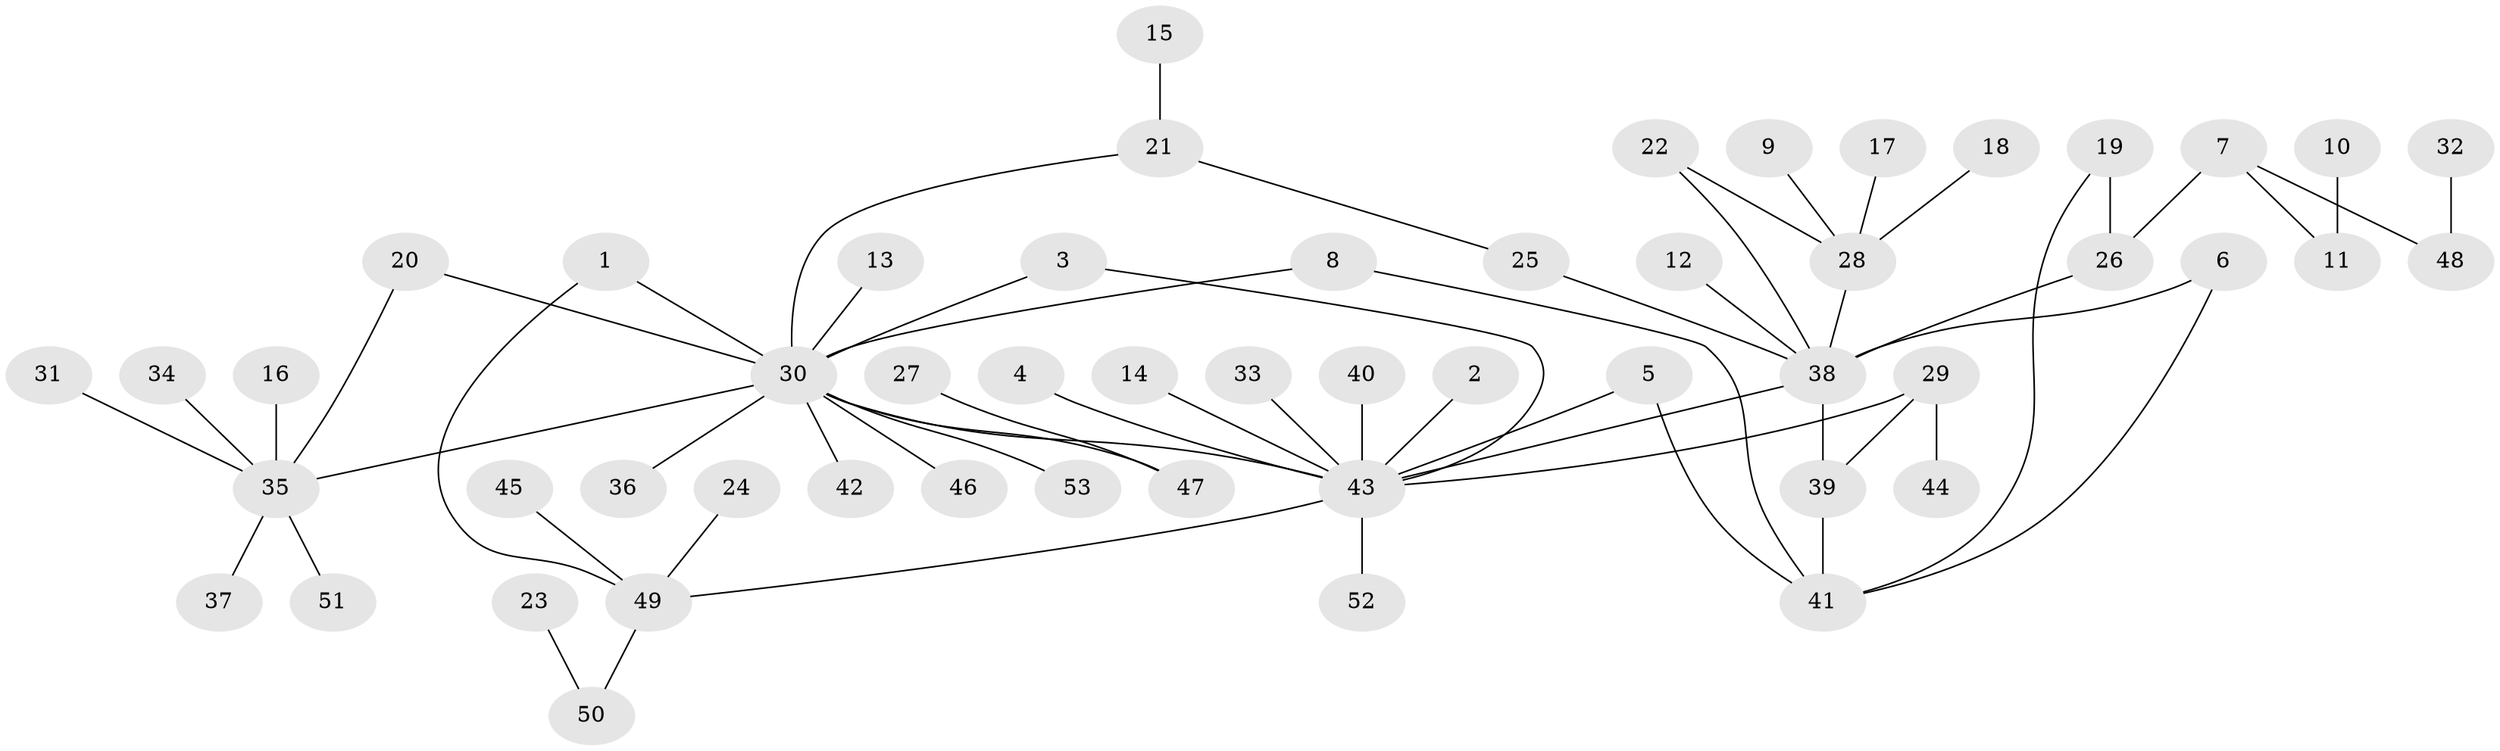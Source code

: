 // original degree distribution, {14: 0.009523809523809525, 7: 0.01904761904761905, 10: 0.009523809523809525, 4: 0.06666666666666667, 2: 0.18095238095238095, 1: 0.5904761904761905, 3: 0.08571428571428572, 15: 0.009523809523809525, 5: 0.009523809523809525, 9: 0.009523809523809525, 6: 0.009523809523809525}
// Generated by graph-tools (version 1.1) at 2025/01/03/09/25 03:01:49]
// undirected, 53 vertices, 62 edges
graph export_dot {
graph [start="1"]
  node [color=gray90,style=filled];
  1;
  2;
  3;
  4;
  5;
  6;
  7;
  8;
  9;
  10;
  11;
  12;
  13;
  14;
  15;
  16;
  17;
  18;
  19;
  20;
  21;
  22;
  23;
  24;
  25;
  26;
  27;
  28;
  29;
  30;
  31;
  32;
  33;
  34;
  35;
  36;
  37;
  38;
  39;
  40;
  41;
  42;
  43;
  44;
  45;
  46;
  47;
  48;
  49;
  50;
  51;
  52;
  53;
  1 -- 30 [weight=1.0];
  1 -- 49 [weight=1.0];
  2 -- 43 [weight=1.0];
  3 -- 30 [weight=1.0];
  3 -- 43 [weight=1.0];
  4 -- 43 [weight=1.0];
  5 -- 41 [weight=1.0];
  5 -- 43 [weight=1.0];
  6 -- 38 [weight=1.0];
  6 -- 41 [weight=1.0];
  7 -- 11 [weight=1.0];
  7 -- 26 [weight=1.0];
  7 -- 48 [weight=1.0];
  8 -- 30 [weight=1.0];
  8 -- 41 [weight=1.0];
  9 -- 28 [weight=1.0];
  10 -- 11 [weight=1.0];
  12 -- 38 [weight=1.0];
  13 -- 30 [weight=1.0];
  14 -- 43 [weight=1.0];
  15 -- 21 [weight=1.0];
  16 -- 35 [weight=1.0];
  17 -- 28 [weight=1.0];
  18 -- 28 [weight=1.0];
  19 -- 26 [weight=1.0];
  19 -- 41 [weight=1.0];
  20 -- 30 [weight=1.0];
  20 -- 35 [weight=1.0];
  21 -- 25 [weight=1.0];
  21 -- 30 [weight=1.0];
  22 -- 28 [weight=1.0];
  22 -- 38 [weight=1.0];
  23 -- 50 [weight=1.0];
  24 -- 49 [weight=1.0];
  25 -- 38 [weight=1.0];
  26 -- 38 [weight=1.0];
  27 -- 47 [weight=1.0];
  28 -- 38 [weight=1.0];
  29 -- 39 [weight=1.0];
  29 -- 43 [weight=1.0];
  29 -- 44 [weight=1.0];
  30 -- 35 [weight=1.0];
  30 -- 36 [weight=1.0];
  30 -- 42 [weight=1.0];
  30 -- 43 [weight=1.0];
  30 -- 46 [weight=1.0];
  30 -- 47 [weight=1.0];
  30 -- 53 [weight=1.0];
  31 -- 35 [weight=1.0];
  32 -- 48 [weight=1.0];
  33 -- 43 [weight=1.0];
  34 -- 35 [weight=1.0];
  35 -- 37 [weight=1.0];
  35 -- 51 [weight=1.0];
  38 -- 39 [weight=1.0];
  38 -- 43 [weight=1.0];
  39 -- 41 [weight=1.0];
  40 -- 43 [weight=1.0];
  43 -- 49 [weight=1.0];
  43 -- 52 [weight=1.0];
  45 -- 49 [weight=1.0];
  49 -- 50 [weight=1.0];
}
